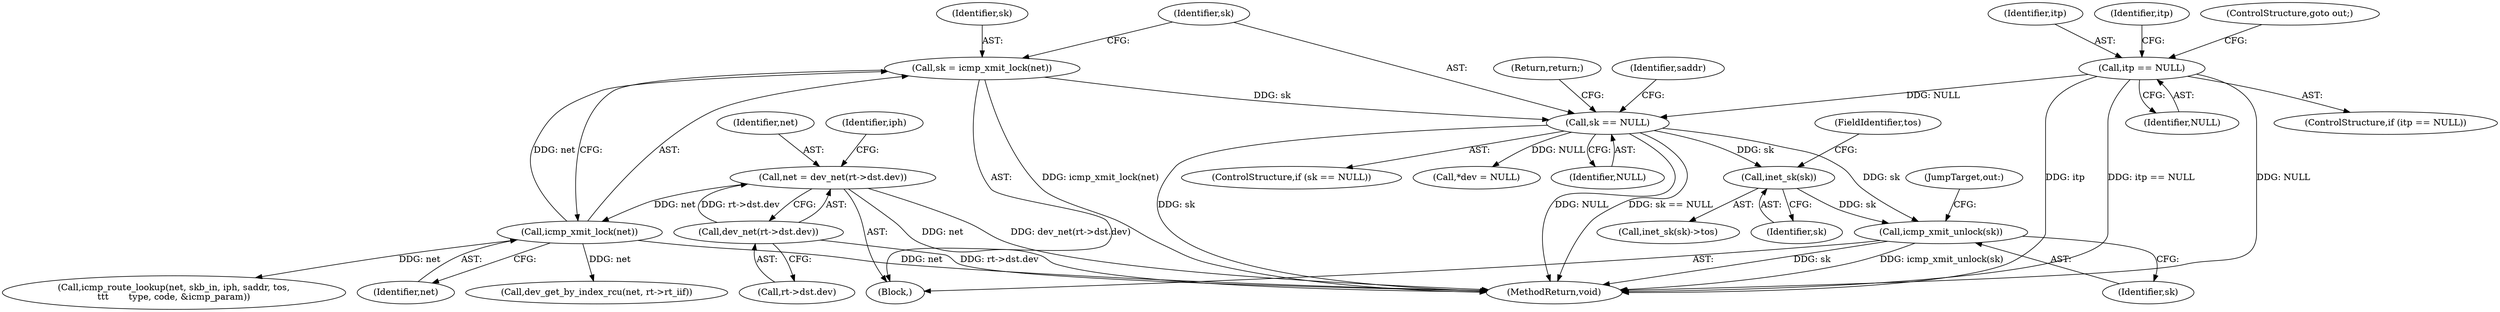 digraph "0_linux_f6d8bd051c391c1c0458a30b2a7abcd939329259_13@pointer" {
"1000357" [label="(Call,inet_sk(sk))"];
"1000229" [label="(Call,sk == NULL)"];
"1000224" [label="(Call,sk = icmp_xmit_lock(net))"];
"1000226" [label="(Call,icmp_xmit_lock(net))"];
"1000133" [label="(Call,net = dev_net(rt->dst.dev))"];
"1000135" [label="(Call,dev_net(rt->dst.dev))"];
"1000207" [label="(Call,itp == NULL)"];
"1000472" [label="(Call,icmp_xmit_unlock(sk))"];
"1000383" [label="(Call,icmp_route_lookup(net, skb_in, iph, saddr, tos,\n\t\t\t       type, code, &icmp_param))"];
"1000206" [label="(ControlStructure,if (itp == NULL))"];
"1000208" [label="(Identifier,itp)"];
"1000228" [label="(ControlStructure,if (sk == NULL))"];
"1000230" [label="(Identifier,sk)"];
"1000247" [label="(Call,*dev = NULL)"];
"1000225" [label="(Identifier,sk)"];
"1000473" [label="(Identifier,sk)"];
"1000475" [label="(MethodReturn,void)"];
"1000231" [label="(Identifier,NULL)"];
"1000232" [label="(Return,return;)"];
"1000234" [label="(Identifier,saddr)"];
"1000359" [label="(FieldIdentifier,tos)"];
"1000358" [label="(Identifier,sk)"];
"1000115" [label="(Block,)"];
"1000357" [label="(Call,inet_sk(sk))"];
"1000474" [label="(JumpTarget,out:)"];
"1000215" [label="(Identifier,itp)"];
"1000356" [label="(Call,inet_sk(sk)->tos)"];
"1000135" [label="(Call,dev_net(rt->dst.dev))"];
"1000209" [label="(Identifier,NULL)"];
"1000133" [label="(Call,net = dev_net(rt->dst.dev))"];
"1000227" [label="(Identifier,net)"];
"1000472" [label="(Call,icmp_xmit_unlock(sk))"];
"1000136" [label="(Call,rt->dst.dev)"];
"1000210" [label="(ControlStructure,goto out;)"];
"1000262" [label="(Call,dev_get_by_index_rcu(net, rt->rt_iif))"];
"1000142" [label="(Identifier,iph)"];
"1000226" [label="(Call,icmp_xmit_lock(net))"];
"1000229" [label="(Call,sk == NULL)"];
"1000224" [label="(Call,sk = icmp_xmit_lock(net))"];
"1000207" [label="(Call,itp == NULL)"];
"1000134" [label="(Identifier,net)"];
"1000357" -> "1000356"  [label="AST: "];
"1000357" -> "1000358"  [label="CFG: "];
"1000358" -> "1000357"  [label="AST: "];
"1000359" -> "1000357"  [label="CFG: "];
"1000229" -> "1000357"  [label="DDG: sk"];
"1000357" -> "1000472"  [label="DDG: sk"];
"1000229" -> "1000228"  [label="AST: "];
"1000229" -> "1000231"  [label="CFG: "];
"1000230" -> "1000229"  [label="AST: "];
"1000231" -> "1000229"  [label="AST: "];
"1000232" -> "1000229"  [label="CFG: "];
"1000234" -> "1000229"  [label="CFG: "];
"1000229" -> "1000475"  [label="DDG: NULL"];
"1000229" -> "1000475"  [label="DDG: sk == NULL"];
"1000229" -> "1000475"  [label="DDG: sk"];
"1000224" -> "1000229"  [label="DDG: sk"];
"1000207" -> "1000229"  [label="DDG: NULL"];
"1000229" -> "1000247"  [label="DDG: NULL"];
"1000229" -> "1000472"  [label="DDG: sk"];
"1000224" -> "1000115"  [label="AST: "];
"1000224" -> "1000226"  [label="CFG: "];
"1000225" -> "1000224"  [label="AST: "];
"1000226" -> "1000224"  [label="AST: "];
"1000230" -> "1000224"  [label="CFG: "];
"1000224" -> "1000475"  [label="DDG: icmp_xmit_lock(net)"];
"1000226" -> "1000224"  [label="DDG: net"];
"1000226" -> "1000227"  [label="CFG: "];
"1000227" -> "1000226"  [label="AST: "];
"1000226" -> "1000475"  [label="DDG: net"];
"1000133" -> "1000226"  [label="DDG: net"];
"1000226" -> "1000262"  [label="DDG: net"];
"1000226" -> "1000383"  [label="DDG: net"];
"1000133" -> "1000115"  [label="AST: "];
"1000133" -> "1000135"  [label="CFG: "];
"1000134" -> "1000133"  [label="AST: "];
"1000135" -> "1000133"  [label="AST: "];
"1000142" -> "1000133"  [label="CFG: "];
"1000133" -> "1000475"  [label="DDG: net"];
"1000133" -> "1000475"  [label="DDG: dev_net(rt->dst.dev)"];
"1000135" -> "1000133"  [label="DDG: rt->dst.dev"];
"1000135" -> "1000136"  [label="CFG: "];
"1000136" -> "1000135"  [label="AST: "];
"1000135" -> "1000475"  [label="DDG: rt->dst.dev"];
"1000207" -> "1000206"  [label="AST: "];
"1000207" -> "1000209"  [label="CFG: "];
"1000208" -> "1000207"  [label="AST: "];
"1000209" -> "1000207"  [label="AST: "];
"1000210" -> "1000207"  [label="CFG: "];
"1000215" -> "1000207"  [label="CFG: "];
"1000207" -> "1000475"  [label="DDG: NULL"];
"1000207" -> "1000475"  [label="DDG: itp"];
"1000207" -> "1000475"  [label="DDG: itp == NULL"];
"1000472" -> "1000115"  [label="AST: "];
"1000472" -> "1000473"  [label="CFG: "];
"1000473" -> "1000472"  [label="AST: "];
"1000474" -> "1000472"  [label="CFG: "];
"1000472" -> "1000475"  [label="DDG: icmp_xmit_unlock(sk)"];
"1000472" -> "1000475"  [label="DDG: sk"];
}
